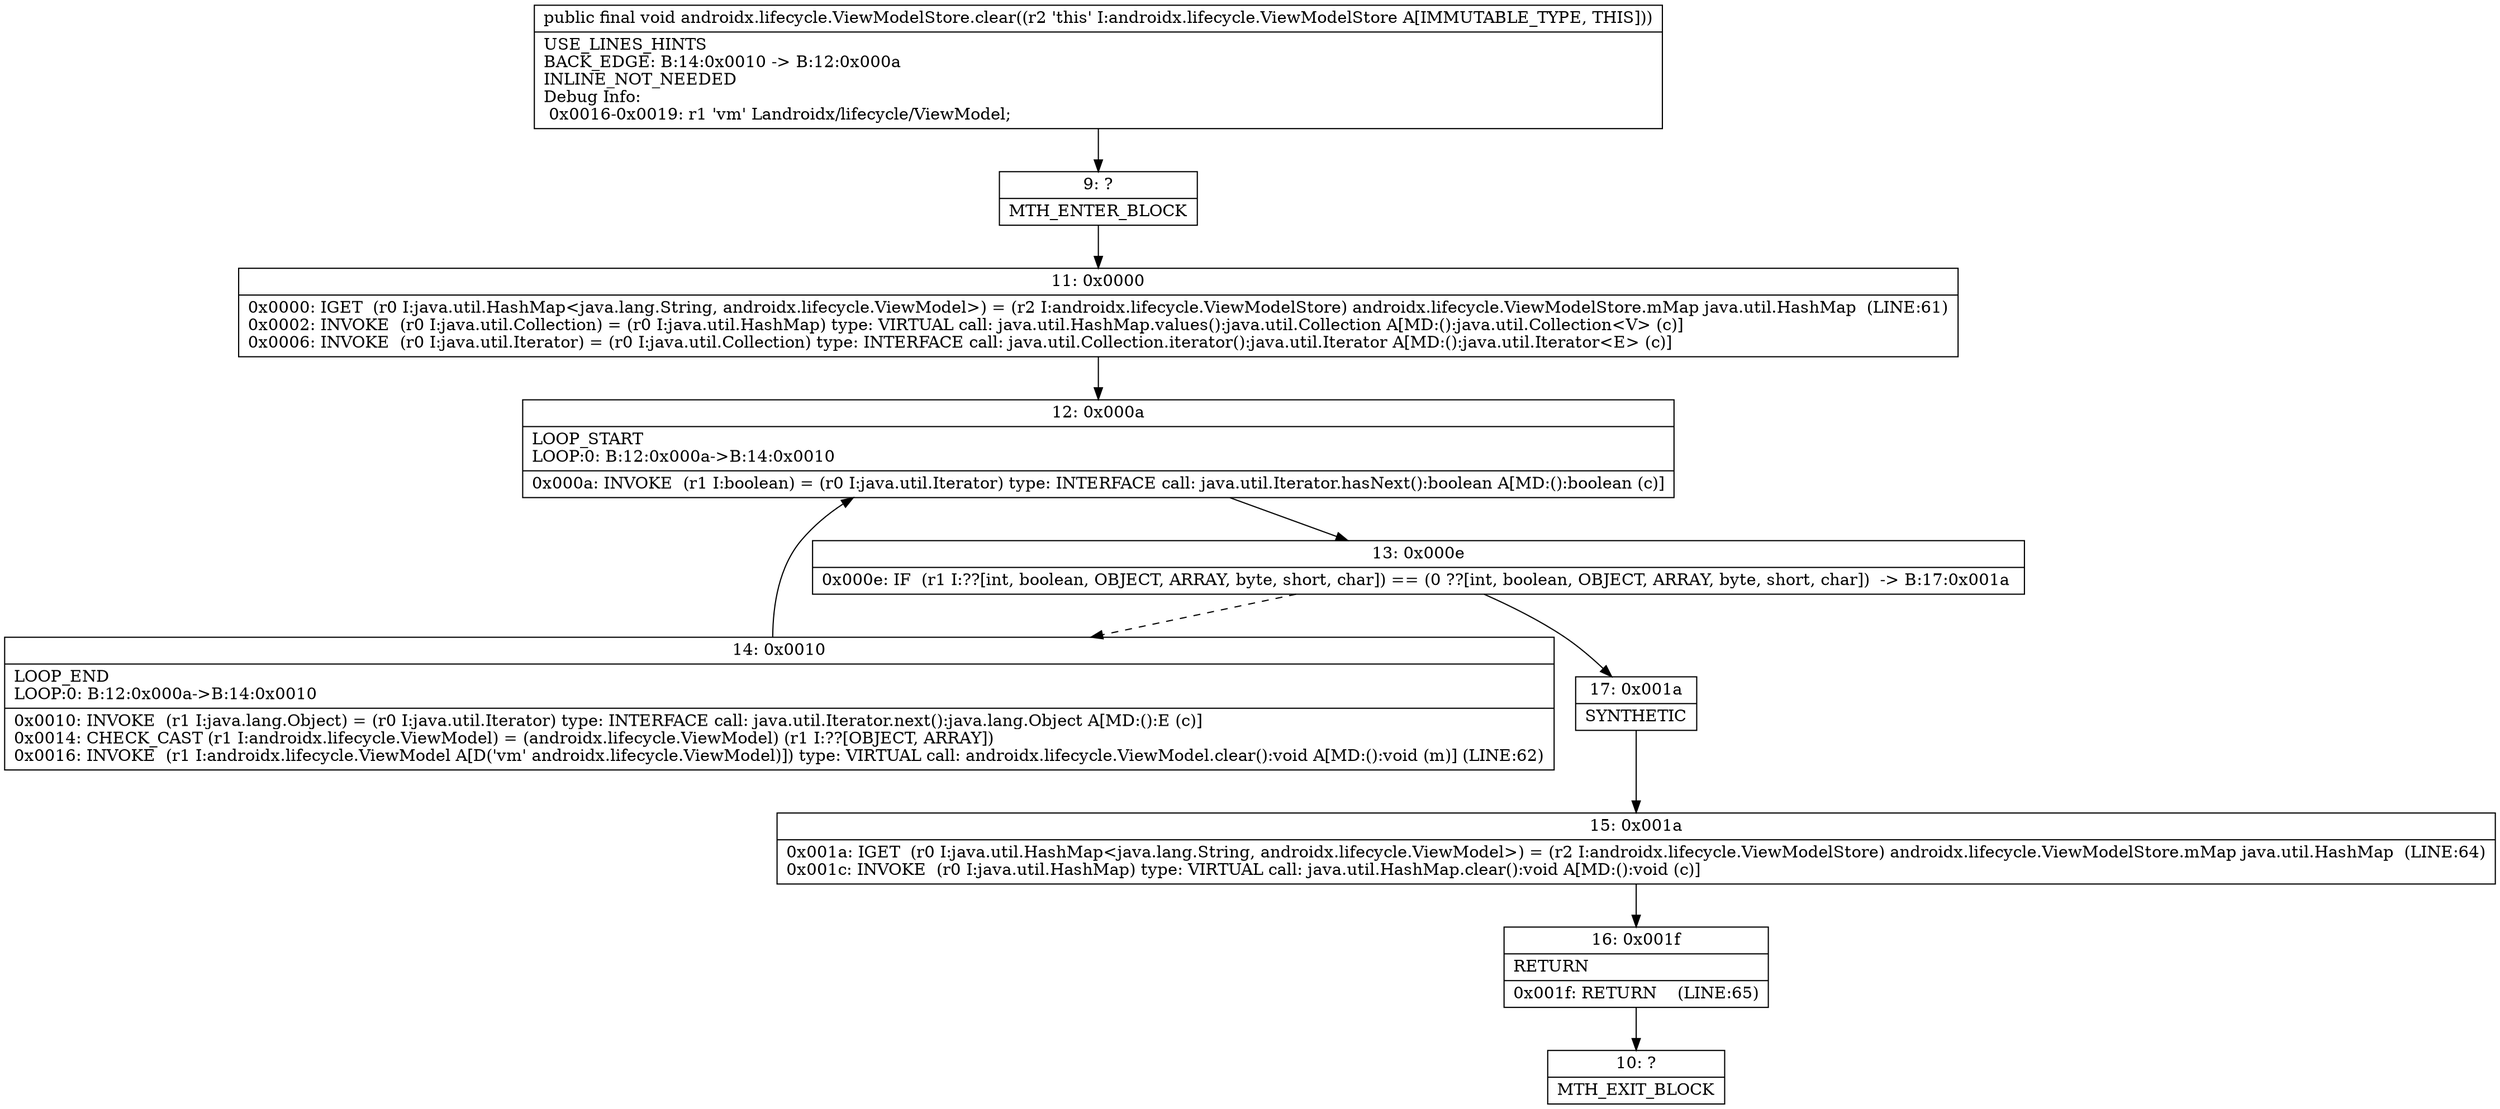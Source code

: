 digraph "CFG forandroidx.lifecycle.ViewModelStore.clear()V" {
Node_9 [shape=record,label="{9\:\ ?|MTH_ENTER_BLOCK\l}"];
Node_11 [shape=record,label="{11\:\ 0x0000|0x0000: IGET  (r0 I:java.util.HashMap\<java.lang.String, androidx.lifecycle.ViewModel\>) = (r2 I:androidx.lifecycle.ViewModelStore) androidx.lifecycle.ViewModelStore.mMap java.util.HashMap  (LINE:61)\l0x0002: INVOKE  (r0 I:java.util.Collection) = (r0 I:java.util.HashMap) type: VIRTUAL call: java.util.HashMap.values():java.util.Collection A[MD:():java.util.Collection\<V\> (c)]\l0x0006: INVOKE  (r0 I:java.util.Iterator) = (r0 I:java.util.Collection) type: INTERFACE call: java.util.Collection.iterator():java.util.Iterator A[MD:():java.util.Iterator\<E\> (c)]\l}"];
Node_12 [shape=record,label="{12\:\ 0x000a|LOOP_START\lLOOP:0: B:12:0x000a\-\>B:14:0x0010\l|0x000a: INVOKE  (r1 I:boolean) = (r0 I:java.util.Iterator) type: INTERFACE call: java.util.Iterator.hasNext():boolean A[MD:():boolean (c)]\l}"];
Node_13 [shape=record,label="{13\:\ 0x000e|0x000e: IF  (r1 I:??[int, boolean, OBJECT, ARRAY, byte, short, char]) == (0 ??[int, boolean, OBJECT, ARRAY, byte, short, char])  \-\> B:17:0x001a \l}"];
Node_14 [shape=record,label="{14\:\ 0x0010|LOOP_END\lLOOP:0: B:12:0x000a\-\>B:14:0x0010\l|0x0010: INVOKE  (r1 I:java.lang.Object) = (r0 I:java.util.Iterator) type: INTERFACE call: java.util.Iterator.next():java.lang.Object A[MD:():E (c)]\l0x0014: CHECK_CAST (r1 I:androidx.lifecycle.ViewModel) = (androidx.lifecycle.ViewModel) (r1 I:??[OBJECT, ARRAY]) \l0x0016: INVOKE  (r1 I:androidx.lifecycle.ViewModel A[D('vm' androidx.lifecycle.ViewModel)]) type: VIRTUAL call: androidx.lifecycle.ViewModel.clear():void A[MD:():void (m)] (LINE:62)\l}"];
Node_17 [shape=record,label="{17\:\ 0x001a|SYNTHETIC\l}"];
Node_15 [shape=record,label="{15\:\ 0x001a|0x001a: IGET  (r0 I:java.util.HashMap\<java.lang.String, androidx.lifecycle.ViewModel\>) = (r2 I:androidx.lifecycle.ViewModelStore) androidx.lifecycle.ViewModelStore.mMap java.util.HashMap  (LINE:64)\l0x001c: INVOKE  (r0 I:java.util.HashMap) type: VIRTUAL call: java.util.HashMap.clear():void A[MD:():void (c)]\l}"];
Node_16 [shape=record,label="{16\:\ 0x001f|RETURN\l|0x001f: RETURN    (LINE:65)\l}"];
Node_10 [shape=record,label="{10\:\ ?|MTH_EXIT_BLOCK\l}"];
MethodNode[shape=record,label="{public final void androidx.lifecycle.ViewModelStore.clear((r2 'this' I:androidx.lifecycle.ViewModelStore A[IMMUTABLE_TYPE, THIS]))  | USE_LINES_HINTS\lBACK_EDGE: B:14:0x0010 \-\> B:12:0x000a\lINLINE_NOT_NEEDED\lDebug Info:\l  0x0016\-0x0019: r1 'vm' Landroidx\/lifecycle\/ViewModel;\l}"];
MethodNode -> Node_9;Node_9 -> Node_11;
Node_11 -> Node_12;
Node_12 -> Node_13;
Node_13 -> Node_14[style=dashed];
Node_13 -> Node_17;
Node_14 -> Node_12;
Node_17 -> Node_15;
Node_15 -> Node_16;
Node_16 -> Node_10;
}

